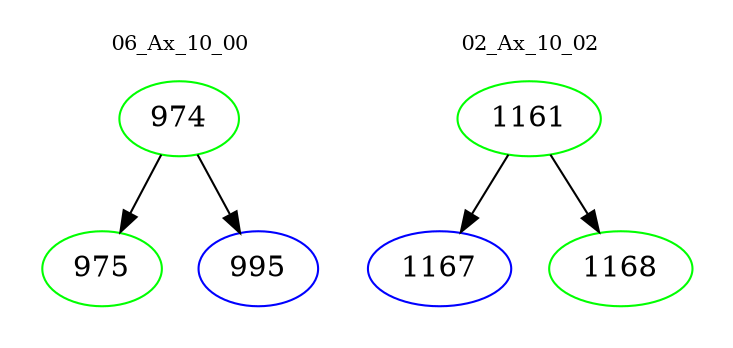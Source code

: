 digraph{
subgraph cluster_0 {
color = white
label = "06_Ax_10_00";
fontsize=10;
T0_974 [label="974", color="green"]
T0_974 -> T0_975 [color="black"]
T0_975 [label="975", color="green"]
T0_974 -> T0_995 [color="black"]
T0_995 [label="995", color="blue"]
}
subgraph cluster_1 {
color = white
label = "02_Ax_10_02";
fontsize=10;
T1_1161 [label="1161", color="green"]
T1_1161 -> T1_1167 [color="black"]
T1_1167 [label="1167", color="blue"]
T1_1161 -> T1_1168 [color="black"]
T1_1168 [label="1168", color="green"]
}
}
